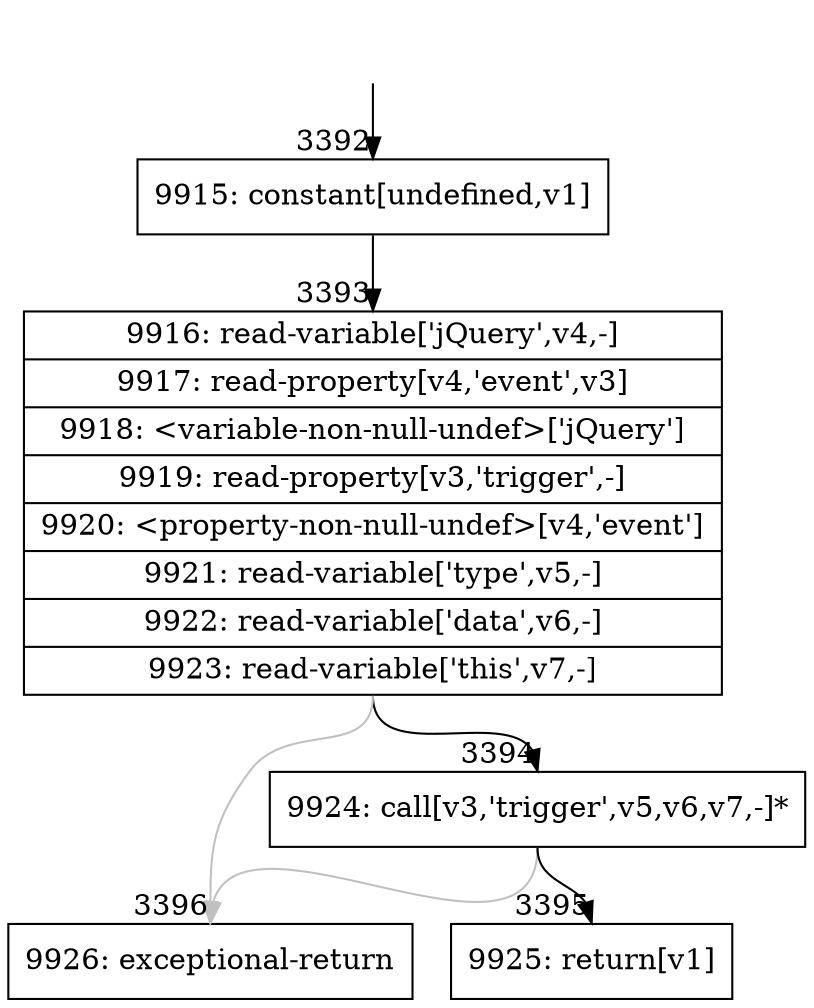 digraph {
rankdir="TD"
BB_entry220[shape=none,label=""];
BB_entry220 -> BB3392 [tailport=s, headport=n, headlabel="    3392"]
BB3392 [shape=record label="{9915: constant[undefined,v1]}" ] 
BB3392 -> BB3393 [tailport=s, headport=n, headlabel="      3393"]
BB3393 [shape=record label="{9916: read-variable['jQuery',v4,-]|9917: read-property[v4,'event',v3]|9918: \<variable-non-null-undef\>['jQuery']|9919: read-property[v3,'trigger',-]|9920: \<property-non-null-undef\>[v4,'event']|9921: read-variable['type',v5,-]|9922: read-variable['data',v6,-]|9923: read-variable['this',v7,-]}" ] 
BB3393 -> BB3394 [tailport=s, headport=n, headlabel="      3394"]
BB3393 -> BB3396 [tailport=s, headport=n, color=gray, headlabel="      3396"]
BB3394 [shape=record label="{9924: call[v3,'trigger',v5,v6,v7,-]*}" ] 
BB3394 -> BB3395 [tailport=s, headport=n, headlabel="      3395"]
BB3394 -> BB3396 [tailport=s, headport=n, color=gray]
BB3395 [shape=record label="{9925: return[v1]}" ] 
BB3396 [shape=record label="{9926: exceptional-return}" ] 
}
